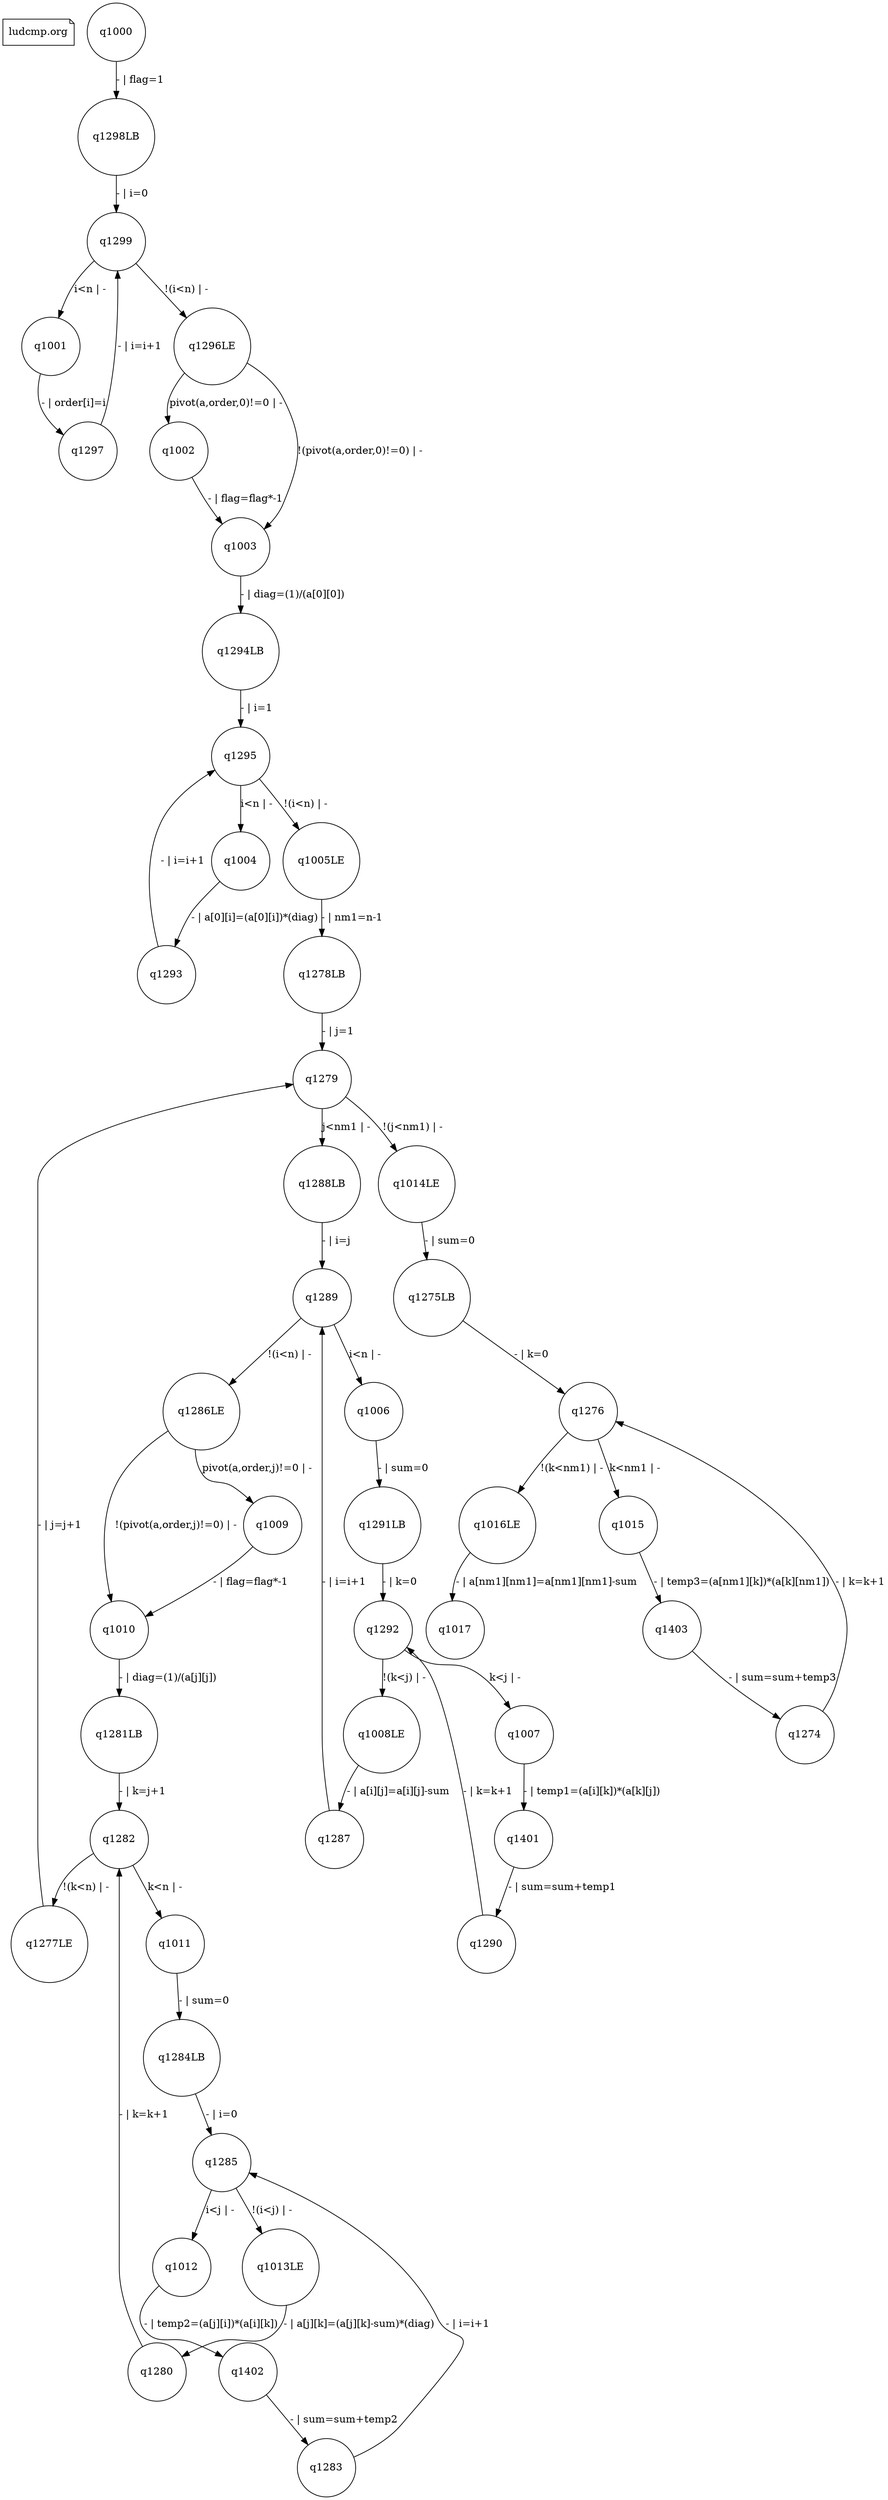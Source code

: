 digraph fsmdIndot {

"ludcmp.org" [shape=note];
q1000 [shape=circle];
q1298LB [shape=circle];
q1000 -> q1298LB [label="- | flag=1"];
q1001 [shape=circle];
q1297 [shape=circle];
q1001 -> q1297 [label="- | order[i]=i"];
q1002 [shape=circle];
q1003 [shape=circle];
q1002 -> q1003 [label="- | flag=flag*-1"];
q1003 [shape=circle];
q1294LB [shape=circle];
q1003 -> q1294LB [label="- | diag=(1)/(a[0][0])"];
q1004 [shape=circle];
q1293 [shape=circle];
q1004 -> q1293 [label="- | a[0][i]=(a[0][i])*(diag)"];
q1005LE [shape=circle];
q1278LB [shape=circle];
q1005LE -> q1278LB [label="- | nm1=n-1"];
q1006 [shape=circle];
q1291LB [shape=circle];
q1006 -> q1291LB [label="- | sum=0"];
q1007 [shape=circle];
q1401 [shape=circle];
q1007 -> q1401 [label="- | temp1=(a[i][k])*(a[k][j])"];
q1401 [shape=circle];
q1290 [shape=circle];
q1401 -> q1290 [label="- | sum=sum+temp1"];
q1008LE [shape=circle];
q1287 [shape=circle];
q1008LE -> q1287 [label="- | a[i][j]=a[i][j]-sum"];
q1009 [shape=circle];
q1010 [shape=circle];
q1009 -> q1010 [label="- | flag=flag*-1"];
q1010 [shape=circle];
q1281LB [shape=circle];
q1010 -> q1281LB [label="- | diag=(1)/(a[j][j])"];
q1011 [shape=circle];
q1284LB [shape=circle];
q1011 -> q1284LB [label="- | sum=0"];
q1012 [shape=circle];
q1402 [shape=circle];
q1012 -> q1402 [label="- | temp2=(a[j][i])*(a[i][k])"];
q1402 [shape=circle];
q1283 [shape=circle];
q1402 -> q1283 [label="- | sum=sum+temp2"];
q1013LE [shape=circle];
q1280 [shape=circle];
q1013LE -> q1280 [label="- | a[j][k]=(a[j][k]-sum)*(diag)"];
q1014LE [shape=circle];
q1275LB [shape=circle];
q1014LE -> q1275LB [label="- | sum=0"];
q1015 [shape=circle];
q1403 [shape=circle];
q1015 -> q1403 [label="- | temp3=(a[nm1][k])*(a[k][nm1])"];
q1403 [shape=circle];
q1274 [shape=circle];
q1403 -> q1274 [label="- | sum=sum+temp3"];
q1016LE [shape=circle];
q1017 [shape=circle];
q1016LE -> q1017 [label="- | a[nm1][nm1]=a[nm1][nm1]-sum"];
q1274 [shape=circle];
q1276 [shape=circle];
q1274 -> q1276 [label="- | k=k+1"];
q1275LB [shape=circle];
q1276 [shape=circle];
q1275LB -> q1276 [label="- | k=0"];
q1276 [shape=circle];
q1015 [shape=circle];
q1276 -> q1015 [label="k<nm1 | -"];
q1016LE [shape=circle];
q1276 -> q1016LE [label="!(k<nm1) | -"];
q1277LE [shape=circle];
q1279 [shape=circle];
q1277LE -> q1279 [label="- | j=j+1"];
q1278LB [shape=circle];
q1279 [shape=circle];
q1278LB -> q1279 [label="- | j=1"];
q1279 [shape=circle];
q1288LB [shape=circle];
q1279 -> q1288LB [label="j<nm1 | -"];
q1014LE [shape=circle];
q1279 -> q1014LE [label="!(j<nm1) | -"];
q1280 [shape=circle];
q1282 [shape=circle];
q1280 -> q1282 [label="- | k=k+1"];
q1281LB [shape=circle];
q1282 [shape=circle];
q1281LB -> q1282 [label="- | k=j+1"];
q1282 [shape=circle];
q1011 [shape=circle];
q1282 -> q1011 [label="k<n | -"];
q1277LE [shape=circle];
q1282 -> q1277LE [label="!(k<n) | -"];
q1283 [shape=circle];
q1285 [shape=circle];
q1283 -> q1285 [label="- | i=i+1"];
q1284LB [shape=circle];
q1285 [shape=circle];
q1284LB -> q1285 [label="- | i=0"];
q1285 [shape=circle];
q1012 [shape=circle];
q1285 -> q1012 [label="i<j | -"];
q1013LE [shape=circle];
q1285 -> q1013LE [label="!(i<j) | -"];
q1286LE [shape=circle];
q1009 [shape=circle];
q1286LE -> q1009 [label="pivot(a,order,j)!=0 | -"];
q1010 [shape=circle];
q1286LE -> q1010 [label="!(pivot(a,order,j)!=0) | -"];
q1287 [shape=circle];
q1289 [shape=circle];
q1287 -> q1289 [label="- | i=i+1"];
q1288LB [shape=circle];
q1289 [shape=circle];
q1288LB -> q1289 [label="- | i=j"];
q1289 [shape=circle];
q1006 [shape=circle];
q1289 -> q1006 [label="i<n | -"];
q1286LE [shape=circle];
q1289 -> q1286LE [label="!(i<n) | -"];
q1290 [shape=circle];
q1292 [shape=circle];
q1290 -> q1292 [label="- | k=k+1"];
q1291LB [shape=circle];
q1292 [shape=circle];
q1291LB -> q1292 [label="- | k=0"];
q1292 [shape=circle];
q1007 [shape=circle];
q1292 -> q1007 [label="k<j | -"];
q1008LE [shape=circle];
q1292 -> q1008LE [label="!(k<j) | -"];
q1293 [shape=circle];
q1295 [shape=circle];
q1293 -> q1295 [label="- | i=i+1"];
q1294LB [shape=circle];
q1295 [shape=circle];
q1294LB -> q1295 [label="- | i=1"];
q1295 [shape=circle];
q1004 [shape=circle];
q1295 -> q1004 [label="i<n | -"];
q1005LE [shape=circle];
q1295 -> q1005LE [label="!(i<n) | -"];
q1296LE [shape=circle];
q1002 [shape=circle];
q1296LE -> q1002 [label="pivot(a,order,0)!=0 | -"];
q1003 [shape=circle];
q1296LE -> q1003 [label="!(pivot(a,order,0)!=0) | -"];
q1297 [shape=circle];
q1299 [shape=circle];
q1297 -> q1299 [label="- | i=i+1"];
q1298LB [shape=circle];
q1299 [shape=circle];
q1298LB -> q1299 [label="- | i=0"];
q1299 [shape=circle];
q1001 [shape=circle];
q1299 -> q1001 [label="i<n | -"];
q1296LE [shape=circle];
q1299 -> q1296LE [label="!(i<n) | -"];

}
